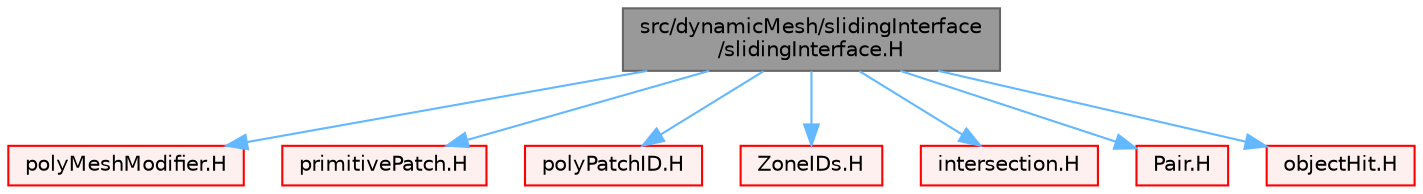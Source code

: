 digraph "src/dynamicMesh/slidingInterface/slidingInterface.H"
{
 // LATEX_PDF_SIZE
  bgcolor="transparent";
  edge [fontname=Helvetica,fontsize=10,labelfontname=Helvetica,labelfontsize=10];
  node [fontname=Helvetica,fontsize=10,shape=box,height=0.2,width=0.4];
  Node1 [id="Node000001",label="src/dynamicMesh/slidingInterface\l/slidingInterface.H",height=0.2,width=0.4,color="gray40", fillcolor="grey60", style="filled", fontcolor="black",tooltip=" "];
  Node1 -> Node2 [id="edge1_Node000001_Node000002",color="steelblue1",style="solid",tooltip=" "];
  Node2 [id="Node000002",label="polyMeshModifier.H",height=0.2,width=0.4,color="red", fillcolor="#FFF0F0", style="filled",URL="$polyMeshModifier_8H.html",tooltip=" "];
  Node1 -> Node220 [id="edge2_Node000001_Node000220",color="steelblue1",style="solid",tooltip=" "];
  Node220 [id="Node000220",label="primitivePatch.H",height=0.2,width=0.4,color="red", fillcolor="#FFF0F0", style="filled",URL="$primitivePatch_8H.html",tooltip=" "];
  Node1 -> Node225 [id="edge3_Node000001_Node000225",color="steelblue1",style="solid",tooltip=" "];
  Node225 [id="Node000225",label="polyPatchID.H",height=0.2,width=0.4,color="red", fillcolor="#FFF0F0", style="filled",URL="$polyPatchID_8H.html",tooltip=" "];
  Node1 -> Node249 [id="edge4_Node000001_Node000249",color="steelblue1",style="solid",tooltip=" "];
  Node249 [id="Node000249",label="ZoneIDs.H",height=0.2,width=0.4,color="red", fillcolor="#FFF0F0", style="filled",URL="$ZoneIDs_8H.html",tooltip=" "];
  Node1 -> Node212 [id="edge5_Node000001_Node000212",color="steelblue1",style="solid",tooltip=" "];
  Node212 [id="Node000212",label="intersection.H",height=0.2,width=0.4,color="red", fillcolor="#FFF0F0", style="filled",URL="$intersection_8H.html",tooltip=" "];
  Node1 -> Node148 [id="edge6_Node000001_Node000148",color="steelblue1",style="solid",tooltip=" "];
  Node148 [id="Node000148",label="Pair.H",height=0.2,width=0.4,color="red", fillcolor="#FFF0F0", style="filled",URL="$Pair_8H.html",tooltip=" "];
  Node1 -> Node223 [id="edge7_Node000001_Node000223",color="steelblue1",style="solid",tooltip=" "];
  Node223 [id="Node000223",label="objectHit.H",height=0.2,width=0.4,color="red", fillcolor="#FFF0F0", style="filled",URL="$objectHit_8H.html",tooltip=" "];
}
